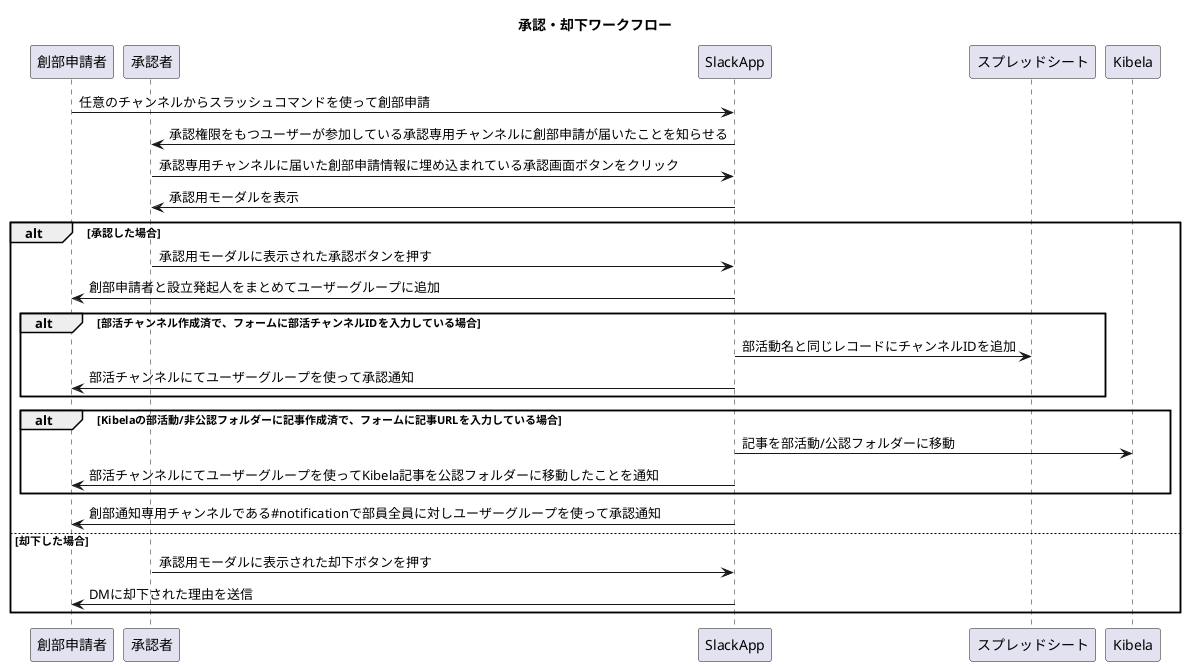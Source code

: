 @startuml
title 承認・却下ワークフロー

participant 創部申請者
participant 承認者

創部申請者 -> SlackApp: 任意のチャンネルからスラッシュコマンドを使って創部申請
SlackApp -> 承認者: 承認権限をもつユーザーが参加している承認専用チャンネルに創部申請が届いたことを知らせる
承認者 -> SlackApp: 承認専用チャンネルに届いた創部申請情報に埋め込まれている承認画面ボタンをクリック
SlackApp -> 承認者: 承認用モーダルを表示

alt 承認した場合
    承認者 -> SlackApp: 承認用モーダルに表示された承認ボタンを押す
    SlackApp -> 創部申請者: 創部申請者と設立発起人をまとめてユーザーグループに追加
    alt 部活チャンネル作成済で、フォームに部活チャンネルIDを入力している場合
        SlackApp -> スプレッドシート: 部活動名と同じレコードにチャンネルIDを追加
        SlackApp -> 創部申請者: 部活チャンネルにてユーザーグループを使って承認通知
    end
    alt Kibelaの部活動/非公認フォルダーに記事作成済で、フォームに記事URLを入力している場合
        SlackApp -> Kibela: 記事を部活動/公認フォルダーに移動
        創部申請者 <- SlackApp: 部活チャンネルにてユーザーグループを使ってKibela記事を公認フォルダーに移動したことを通知
    end
    SlackApp -> 創部申請者: 創部通知専用チャンネルである#notificationで部員全員に対しユーザーグループを使って承認通知
else 却下した場合
    承認者 -> SlackApp: 承認用モーダルに表示された却下ボタンを押す
    SlackApp -> 創部申請者: DMに却下された理由を送信
end
@enduml